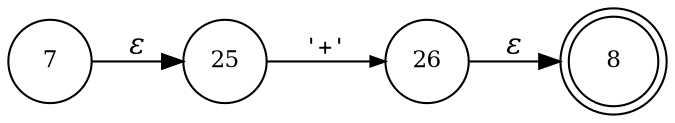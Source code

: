 digraph ATN {
rankdir=LR;
s8[fontsize=11, label="8", shape=doublecircle, fixedsize=true, width=.6];
s7[fontsize=11,label="7", shape=circle, fixedsize=true, width=.55, peripheries=1];
s25[fontsize=11,label="25", shape=circle, fixedsize=true, width=.55, peripheries=1];
s26[fontsize=11,label="26", shape=circle, fixedsize=true, width=.55, peripheries=1];
s7 -> s25 [fontname="Times-Italic", label="&epsilon;"];
s25 -> s26 [fontsize=11, fontname="Courier", arrowsize=.7, label = "'+'", arrowhead = normal];
s26 -> s8 [fontname="Times-Italic", label="&epsilon;"];
}